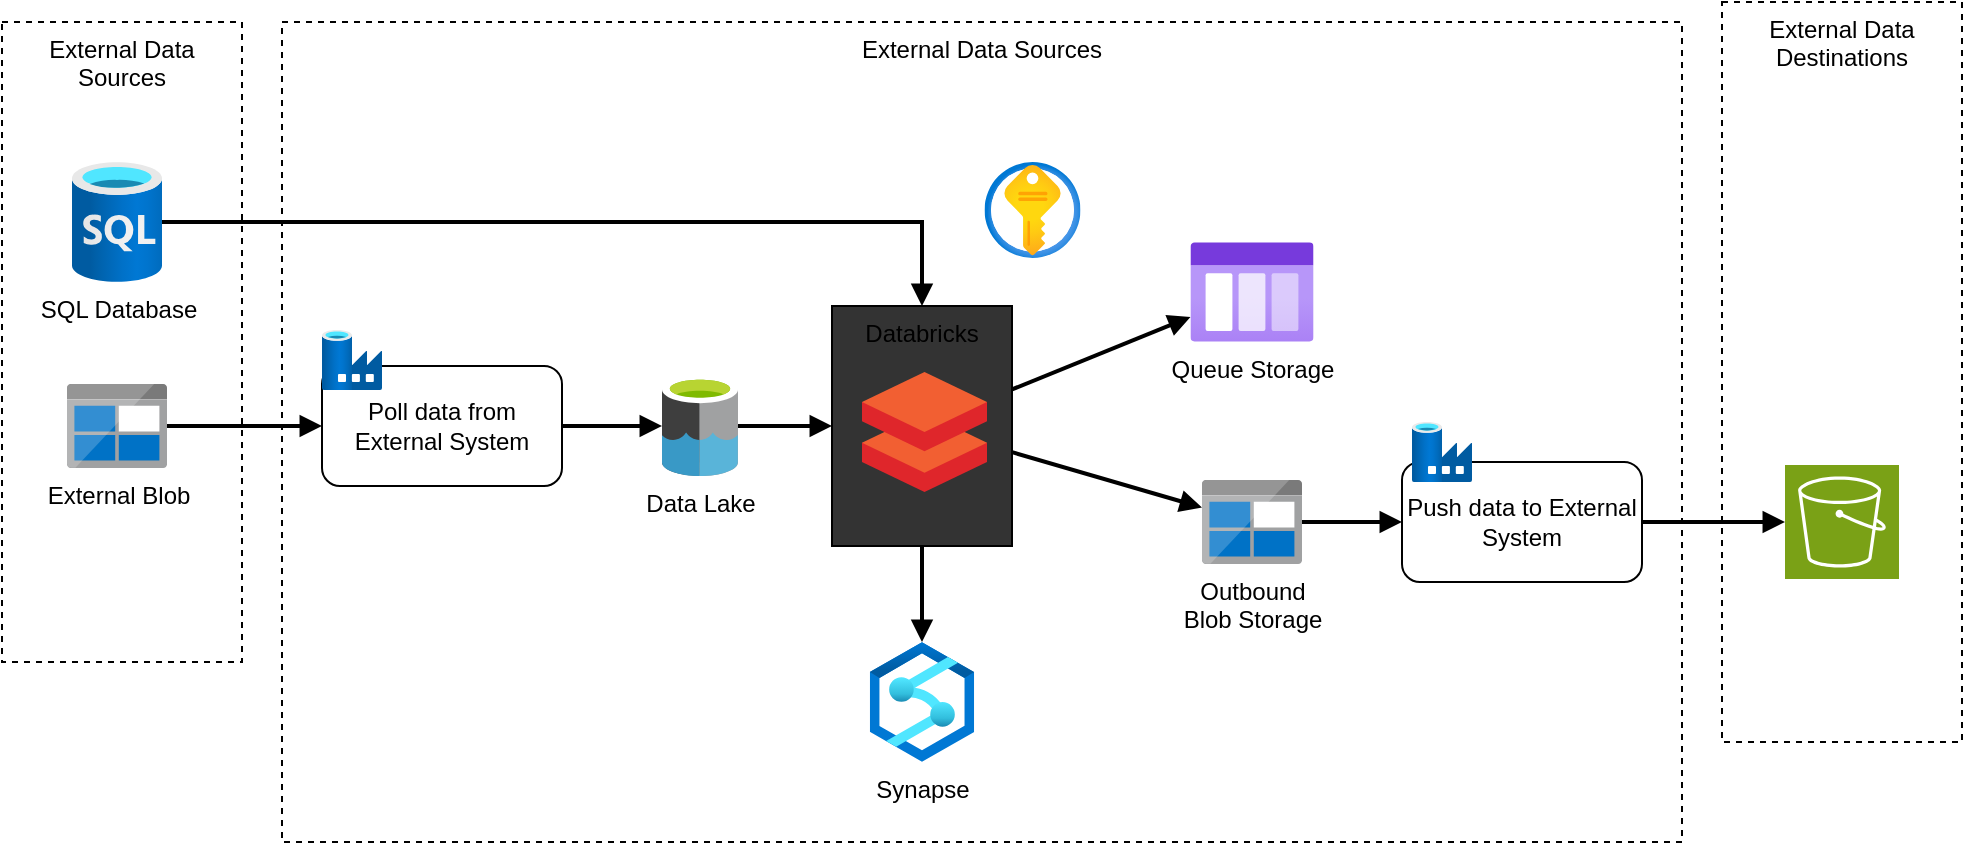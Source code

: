 <mxfile version="22.0.0" type="device" pages="2">
  <diagram name="dataflow" id="PVb0PvvFzybzf4PNu3Vb">
    <mxGraphModel dx="1850" dy="621" grid="1" gridSize="10" guides="1" tooltips="1" connect="1" arrows="1" fold="1" page="0" pageScale="1" pageWidth="850" pageHeight="1100" math="0" shadow="0">
      <root>
        <mxCell id="0" />
        <mxCell id="1" parent="0" />
        <mxCell id="6TxwIbr-Y8orqx5sB6dW-1" value="External Data Sources" style="rounded=0;whiteSpace=wrap;html=1;dashed=1;verticalAlign=top;" parent="1" vertex="1">
          <mxGeometry x="-500" y="200" width="700" height="410" as="geometry" />
        </mxCell>
        <mxCell id="9MkVLJdCgZjuDZiAUaJw-12" value="External Data Destinations" style="rounded=0;whiteSpace=wrap;html=1;dashed=1;verticalAlign=top;" parent="1" vertex="1">
          <mxGeometry x="220" y="190" width="120" height="370" as="geometry" />
        </mxCell>
        <mxCell id="9MkVLJdCgZjuDZiAUaJw-4" value="External Data Sources" style="rounded=0;whiteSpace=wrap;html=1;dashed=1;verticalAlign=top;" parent="1" vertex="1">
          <mxGeometry x="-640" y="200" width="120" height="320" as="geometry" />
        </mxCell>
        <mxCell id="s7gHQd2DAX9O-iSUI2Zc-10" value="S3 Bucket" style="sketch=0;points=[[0,0,0],[0.25,0,0],[0.5,0,0],[0.75,0,0],[1,0,0],[0,1,0],[0.25,1,0],[0.5,1,0],[0.75,1,0],[1,1,0],[0,0.25,0],[0,0.5,0],[0,0.75,0],[1,0.25,0],[1,0.5,0],[1,0.75,0]];outlineConnect=0;fontColor=#FFFFFF;fillColor=#7AA116;strokeColor=#ffffff;dashed=0;verticalLabelPosition=bottom;verticalAlign=top;align=center;html=1;fontSize=12;fontStyle=0;aspect=fixed;shape=mxgraph.aws4.resourceIcon;resIcon=mxgraph.aws4.s3;" parent="1" vertex="1">
          <mxGeometry x="251.5" y="421.5" width="57" height="57" as="geometry" />
        </mxCell>
        <mxCell id="s7gHQd2DAX9O-iSUI2Zc-23" value="SQL Database" style="image;aspect=fixed;html=1;points=[];align=center;fontSize=12;image=img/lib/azure2/databases/SQL_Database.svg;" parent="1" vertex="1">
          <mxGeometry x="-605" y="270" width="45" height="60" as="geometry" />
        </mxCell>
        <mxCell id="utsrNoRMrx8_oV4r-W6h-5" style="edgeStyle=orthogonalEdgeStyle;rounded=0;orthogonalLoop=1;jettySize=auto;html=1;strokeWidth=2;endArrow=block;endFill=1;" parent="1" source="utsrNoRMrx8_oV4r-W6h-1" target="utsrNoRMrx8_oV4r-W6h-3" edge="1">
          <mxGeometry relative="1" as="geometry" />
        </mxCell>
        <mxCell id="utsrNoRMrx8_oV4r-W6h-1" value="External Blob" style="image;sketch=0;aspect=fixed;html=1;points=[];align=center;fontSize=12;image=img/lib/mscae/BlobBlock.svg;fontStyle=0" parent="1" vertex="1">
          <mxGeometry x="-607.5" y="381" width="50" height="42" as="geometry" />
        </mxCell>
        <mxCell id="9MkVLJdCgZjuDZiAUaJw-3" style="edgeStyle=orthogonalEdgeStyle;rounded=0;orthogonalLoop=1;jettySize=auto;html=1;strokeWidth=2;endArrow=block;endFill=1;entryX=0.5;entryY=0;entryDx=0;entryDy=0;" parent="1" source="s7gHQd2DAX9O-iSUI2Zc-23" target="CnDG4pe8O2OawKzuqLS--1" edge="1">
          <mxGeometry relative="1" as="geometry">
            <mxPoint x="-490" y="412" as="sourcePoint" />
            <mxPoint x="-430" y="412" as="targetPoint" />
          </mxGeometry>
        </mxCell>
        <mxCell id="9MkVLJdCgZjuDZiAUaJw-7" value="Push data to External System" style="rounded=1;whiteSpace=wrap;html=1;" parent="1" vertex="1">
          <mxGeometry x="60" y="420" width="120" height="60" as="geometry" />
        </mxCell>
        <mxCell id="9MkVLJdCgZjuDZiAUaJw-9" value="" style="image;aspect=fixed;html=1;points=[];align=center;fontSize=12;image=img/lib/azure2/databases/Data_Factory.svg;fontStyle=0" parent="1" vertex="1">
          <mxGeometry x="65" y="400" width="30" height="30" as="geometry" />
        </mxCell>
        <mxCell id="9MkVLJdCgZjuDZiAUaJw-11" style="edgeStyle=orthogonalEdgeStyle;rounded=0;orthogonalLoop=1;jettySize=auto;html=1;strokeWidth=2;endArrow=block;endFill=1;" parent="1" source="s7gHQd2DAX9O-iSUI2Zc-20" target="9MkVLJdCgZjuDZiAUaJw-7" edge="1">
          <mxGeometry relative="1" as="geometry">
            <mxPoint x="-87" y="460" as="sourcePoint" />
            <mxPoint x="-10" y="460" as="targetPoint" />
          </mxGeometry>
        </mxCell>
        <mxCell id="9MkVLJdCgZjuDZiAUaJw-13" style="edgeStyle=orthogonalEdgeStyle;rounded=0;orthogonalLoop=1;jettySize=auto;html=1;strokeWidth=2;endArrow=block;endFill=1;" parent="1" source="9MkVLJdCgZjuDZiAUaJw-7" target="s7gHQd2DAX9O-iSUI2Zc-10" edge="1">
          <mxGeometry relative="1" as="geometry">
            <mxPoint y="460" as="sourcePoint" />
            <mxPoint x="70" y="460" as="targetPoint" />
          </mxGeometry>
        </mxCell>
        <mxCell id="CnDG4pe8O2OawKzuqLS--1" value="Databricks" style="rounded=0;whiteSpace=wrap;html=1;verticalAlign=top;fillColor=#333333;" vertex="1" parent="1">
          <mxGeometry x="-225" y="342" width="90" height="120" as="geometry" />
        </mxCell>
        <mxCell id="s7gHQd2DAX9O-iSUI2Zc-2" value="Synapse" style="image;aspect=fixed;html=1;points=[];align=center;fontSize=12;image=img/lib/azure2/analytics/Azure_Synapse_Analytics.svg;fontStyle=0" parent="1" vertex="1">
          <mxGeometry x="-206.09" y="510" width="52.17" height="60" as="geometry" />
        </mxCell>
        <mxCell id="s7gHQd2DAX9O-iSUI2Zc-3" value="Data Lake" style="image;sketch=0;aspect=fixed;html=1;points=[];align=center;fontSize=12;image=img/lib/mscae/Data_Lake.svg;fontStyle=0" parent="1" vertex="1">
          <mxGeometry x="-310" y="377" width="38" height="50" as="geometry" />
        </mxCell>
        <mxCell id="s7gHQd2DAX9O-iSUI2Zc-20" value="Outbound&lt;br&gt;Blob Storage" style="image;sketch=0;aspect=fixed;html=1;points=[];align=center;fontSize=12;image=img/lib/mscae/BlobBlock.svg;" parent="1" vertex="1">
          <mxGeometry x="-40" y="429" width="50" height="42" as="geometry" />
        </mxCell>
        <mxCell id="s7gHQd2DAX9O-iSUI2Zc-21" value="Queue Storage" style="image;aspect=fixed;html=1;points=[];align=center;fontSize=12;image=img/lib/azure2/general/Storage_Queue.svg;" parent="1" vertex="1">
          <mxGeometry x="-45.77" y="310" width="61.54" height="50" as="geometry" />
        </mxCell>
        <mxCell id="utsrNoRMrx8_oV4r-W6h-3" value="Poll data from External System" style="rounded=1;whiteSpace=wrap;html=1;" parent="1" vertex="1">
          <mxGeometry x="-480" y="372" width="120" height="60" as="geometry" />
        </mxCell>
        <mxCell id="utsrNoRMrx8_oV4r-W6h-4" value="" style="image;aspect=fixed;html=1;points=[];align=center;fontSize=12;image=img/lib/azure2/databases/Data_Factory.svg;fontStyle=0" parent="1" vertex="1">
          <mxGeometry x="-480" y="354" width="30" height="30" as="geometry" />
        </mxCell>
        <mxCell id="9MkVLJdCgZjuDZiAUaJw-1" style="edgeStyle=orthogonalEdgeStyle;rounded=0;orthogonalLoop=1;jettySize=auto;html=1;strokeWidth=2;endArrow=block;endFill=1;" parent="1" source="utsrNoRMrx8_oV4r-W6h-3" target="s7gHQd2DAX9O-iSUI2Zc-3" edge="1">
          <mxGeometry relative="1" as="geometry">
            <mxPoint x="-500" y="412" as="sourcePoint" />
            <mxPoint x="-430" y="412" as="targetPoint" />
          </mxGeometry>
        </mxCell>
        <mxCell id="9MkVLJdCgZjuDZiAUaJw-2" style="edgeStyle=orthogonalEdgeStyle;rounded=0;orthogonalLoop=1;jettySize=auto;html=1;strokeWidth=2;endArrow=block;endFill=1;" parent="1" source="s7gHQd2DAX9O-iSUI2Zc-3" target="CnDG4pe8O2OawKzuqLS--1" edge="1">
          <mxGeometry relative="1" as="geometry">
            <mxPoint x="-310" y="412" as="sourcePoint" />
            <mxPoint x="-250" y="412" as="targetPoint" />
          </mxGeometry>
        </mxCell>
        <mxCell id="9MkVLJdCgZjuDZiAUaJw-6" style="edgeStyle=orthogonalEdgeStyle;rounded=0;orthogonalLoop=1;jettySize=auto;html=1;strokeWidth=2;endArrow=block;endFill=1;" parent="1" source="CnDG4pe8O2OawKzuqLS--1" target="s7gHQd2DAX9O-iSUI2Zc-2" edge="1">
          <mxGeometry relative="1" as="geometry">
            <mxPoint x="-181.25" y="390" as="sourcePoint" />
            <mxPoint x="-170.25" y="382" as="targetPoint" />
          </mxGeometry>
        </mxCell>
        <mxCell id="s7gHQd2DAX9O-iSUI2Zc-7" value="" style="image;sketch=0;aspect=fixed;html=1;points=[];align=center;fontSize=12;image=img/lib/mscae/Databricks.svg;" parent="1" vertex="1">
          <mxGeometry x="-210" y="375" width="62.5" height="60" as="geometry" />
        </mxCell>
        <mxCell id="9MkVLJdCgZjuDZiAUaJw-10" style="rounded=0;orthogonalLoop=1;jettySize=auto;html=1;strokeWidth=2;endArrow=block;endFill=1;" parent="1" source="CnDG4pe8O2OawKzuqLS--1" target="s7gHQd2DAX9O-iSUI2Zc-20" edge="1">
          <mxGeometry relative="1" as="geometry">
            <mxPoint x="-212" y="412" as="sourcePoint" />
            <mxPoint x="-150" y="412" as="targetPoint" />
          </mxGeometry>
        </mxCell>
        <mxCell id="sXbq4nFUl2SMefXmG_TW-1" value="" style="image;aspect=fixed;html=1;points=[];align=center;fontSize=12;image=img/lib/azure2/security/Key_Vaults.svg;" parent="1" vertex="1">
          <mxGeometry x="-148.75" y="270" width="48" height="48" as="geometry" />
        </mxCell>
        <mxCell id="eDVK0fBQsZwrNB0Jycr--1" style="rounded=0;orthogonalLoop=1;jettySize=auto;html=1;strokeWidth=2;endArrow=block;endFill=1;" parent="1" source="CnDG4pe8O2OawKzuqLS--1" target="s7gHQd2DAX9O-iSUI2Zc-21" edge="1">
          <mxGeometry relative="1" as="geometry">
            <mxPoint x="-139" y="421" as="sourcePoint" />
            <mxPoint x="-30" y="453" as="targetPoint" />
          </mxGeometry>
        </mxCell>
      </root>
    </mxGraphModel>
  </diagram>
  <diagram id="o3tjpeULD7ghDnFrt6xm" name="networking">
    <mxGraphModel dx="2234" dy="836" grid="1" gridSize="10" guides="1" tooltips="1" connect="1" arrows="1" fold="1" page="0" pageScale="1" pageWidth="850" pageHeight="1100" math="0" shadow="0">
      <root>
        <mxCell id="0" />
        <mxCell id="1" parent="0" />
        <mxCell id="3s6-dS2cylntveFEljEM-1" value="" style="rounded=0;whiteSpace=wrap;html=1;" parent="1" vertex="1">
          <mxGeometry x="-470" y="160" width="412" height="210" as="geometry" />
        </mxCell>
        <mxCell id="3s6-dS2cylntveFEljEM-2" value="" style="rounded=0;whiteSpace=wrap;html=1;dashed=1;" parent="1" vertex="1">
          <mxGeometry x="-335" y="185" width="247" height="60" as="geometry" />
        </mxCell>
        <mxCell id="3s6-dS2cylntveFEljEM-3" value="Data Lake" style="image;sketch=0;aspect=fixed;html=1;points=[];align=center;fontSize=12;image=img/lib/mscae/Data_Lake.svg;fontStyle=0" parent="1" vertex="1">
          <mxGeometry x="32" y="187" width="38" height="50" as="geometry" />
        </mxCell>
        <mxCell id="3s6-dS2cylntveFEljEM-4" value="Data Factory" style="image;aspect=fixed;html=1;points=[];align=center;fontSize=12;image=img/lib/azure2/databases/Data_Factory.svg;fontStyle=0" parent="1" vertex="1">
          <mxGeometry x="-435" y="190" width="50" height="50" as="geometry" />
        </mxCell>
        <mxCell id="3s6-dS2cylntveFEljEM-5" value="Azure&lt;br&gt;Integration Runtime" style="image;sketch=0;aspect=fixed;html=1;points=[];align=left;fontSize=12;image=img/lib/mscae/Virtual_Machine.svg;labelPosition=right;verticalLabelPosition=middle;verticalAlign=middle;" parent="1" vertex="1">
          <mxGeometry x="-315" y="200" width="32.61" height="30" as="geometry" />
        </mxCell>
        <mxCell id="3s6-dS2cylntveFEljEM-6" value="" style="image;aspect=fixed;html=1;points=[];align=center;fontSize=12;image=img/lib/azure2/networking/Virtual_Networks.svg;" parent="1" vertex="1">
          <mxGeometry x="-355" y="192" width="33.5" height="20" as="geometry" />
        </mxCell>
        <mxCell id="3s6-dS2cylntveFEljEM-7" value="" style="rounded=0;whiteSpace=wrap;html=1;dashed=1;" parent="1" vertex="1">
          <mxGeometry x="-335" y="290" width="170" height="60" as="geometry" />
        </mxCell>
        <mxCell id="3s6-dS2cylntveFEljEM-8" value="Self-Hosted&lt;br&gt;Integration Runtime" style="image;sketch=0;aspect=fixed;html=1;points=[];align=left;fontSize=12;image=img/lib/mscae/Virtual_Machine.svg;labelPosition=right;verticalLabelPosition=middle;verticalAlign=middle;" parent="1" vertex="1">
          <mxGeometry x="-315" y="305" width="32.61" height="30" as="geometry" />
        </mxCell>
        <mxCell id="3s6-dS2cylntveFEljEM-9" value="" style="image;aspect=fixed;html=1;points=[];align=center;fontSize=12;image=img/lib/azure2/networking/Virtual_Networks.svg;" parent="1" vertex="1">
          <mxGeometry x="-355" y="295" width="33.5" height="20" as="geometry" />
        </mxCell>
        <mxCell id="V1O2j5w_mPUK4JtAV8ul-1" style="edgeStyle=orthogonalEdgeStyle;rounded=0;orthogonalLoop=1;jettySize=auto;html=1;" parent="1" source="15WsTE3bntNeyvlSXwSs-1" target="3s6-dS2cylntveFEljEM-3" edge="1">
          <mxGeometry relative="1" as="geometry" />
        </mxCell>
        <mxCell id="15WsTE3bntNeyvlSXwSs-1" value="" style="image;aspect=fixed;html=1;points=[];align=center;fontSize=12;image=img/lib/azure2/networking/Private_Endpoint.svg;" parent="1" vertex="1">
          <mxGeometry x="-148" y="192" width="43.64" height="40" as="geometry" />
        </mxCell>
        <mxCell id="xE8cYHvcmGniHVMfz-z4-1" value="" style="image;aspect=fixed;perimeter=ellipsePerimeter;html=1;align=center;shadow=0;dashed=0;spacingTop=3;image=img/lib/active_directory/internet_cloud.svg;" vertex="1" parent="1">
          <mxGeometry x="-620" y="237" width="50" height="31.5" as="geometry" />
        </mxCell>
      </root>
    </mxGraphModel>
  </diagram>
</mxfile>
